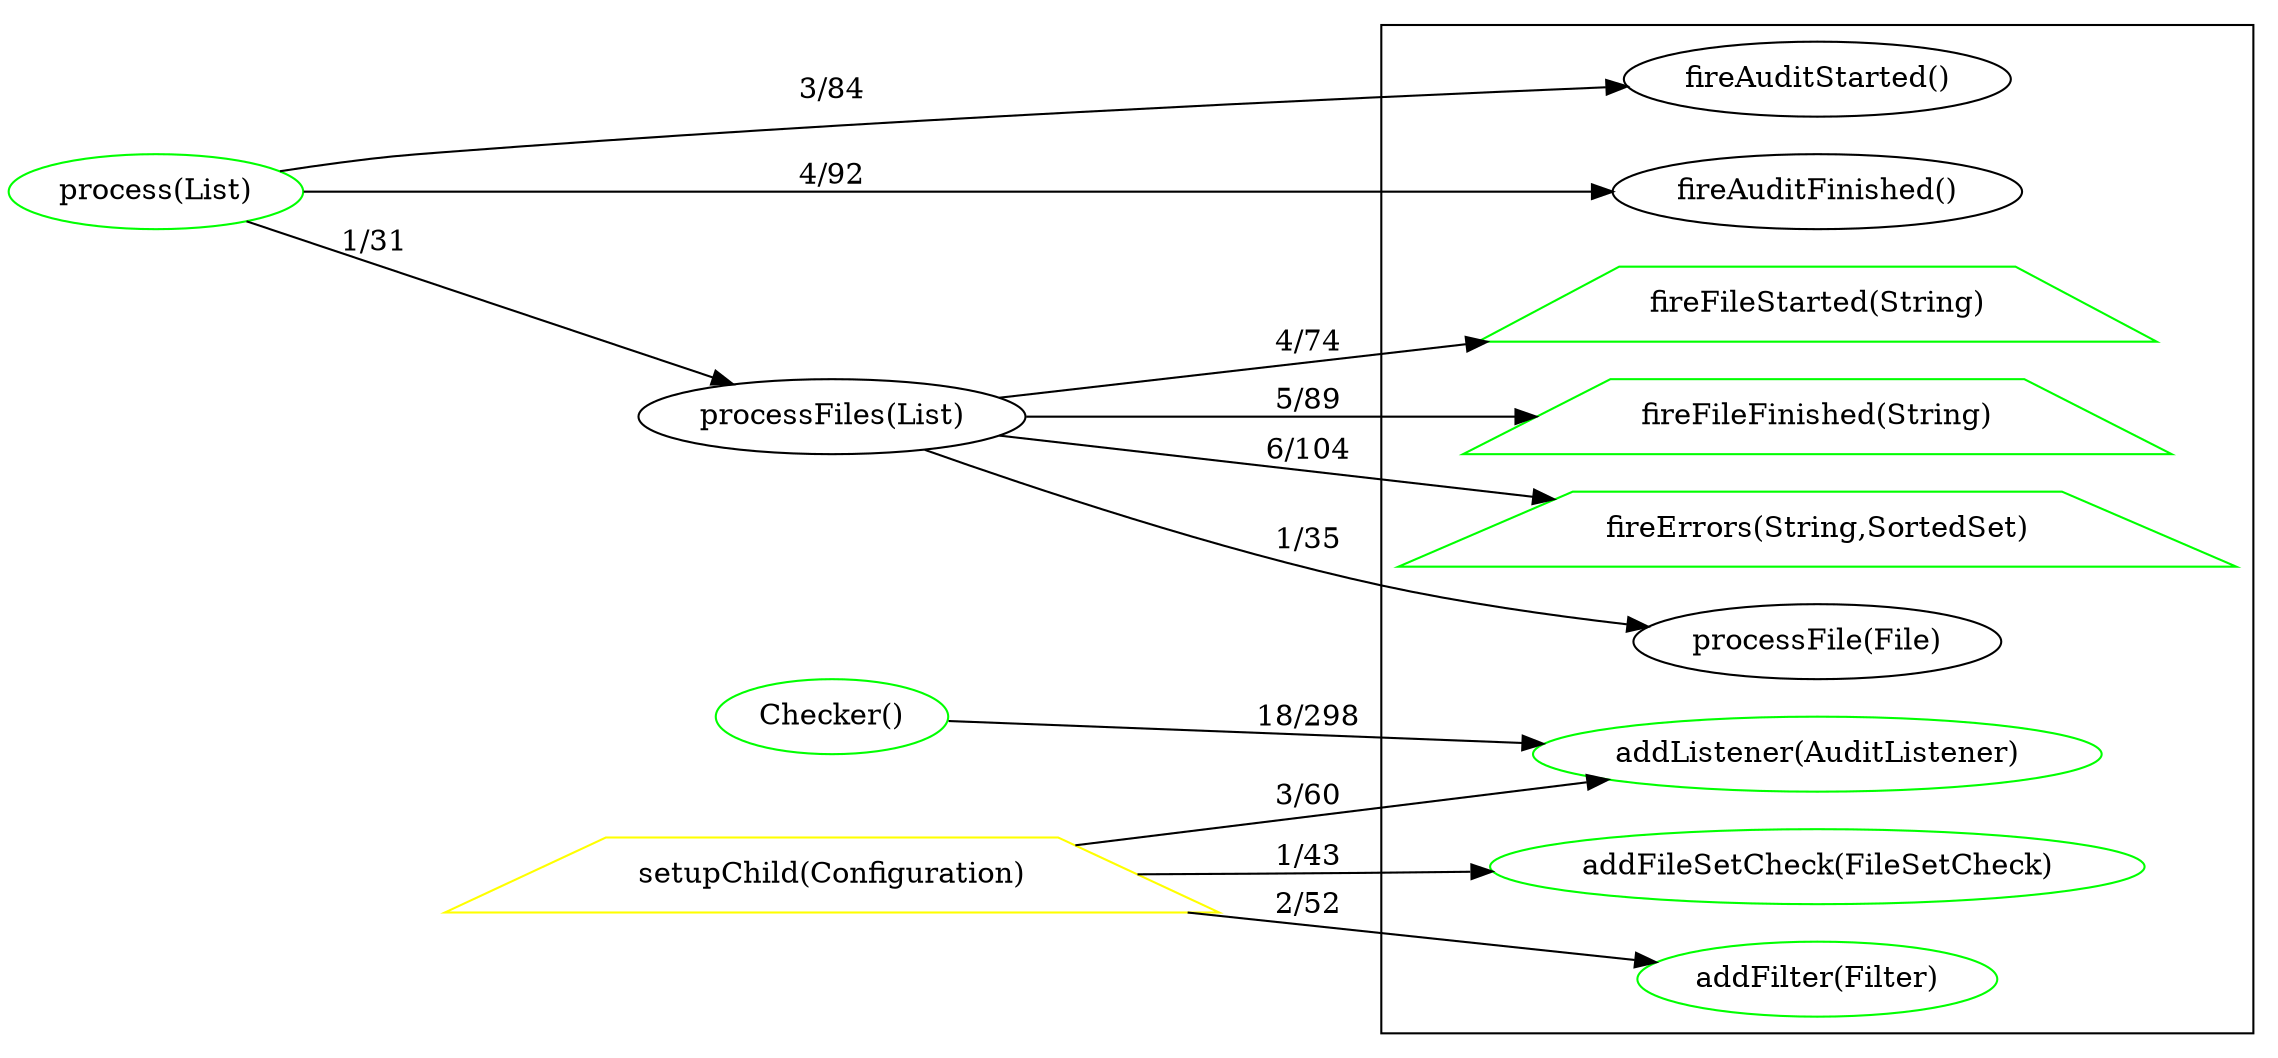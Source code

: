 digraph dependencies {
rankdir = "LR";
subgraph clustersimple {
"fireErrors(String,SortedSet)" [ color="#00ff00ff" shape="trapezium" ];
"fireAuditStarted()" [ color="#000000ff" ];
"addFileSetCheck(FileSetCheck)" [ color="#00ff00ff" ];
"processFile(File)" [ color="#000000ff" ];
"fireAuditFinished()" [ color="#000000ff" ];
"fireFileStarted(String)" [ color="#00ff00ff" shape="trapezium" ];
"addFilter(Filter)" [ color="#00ff00ff" ];
"fireFileFinished(String)" [ color="#00ff00ff" shape="trapezium" ];
"addListener(AuditListener)" [ color="#00ff00ff" ];
}
"process(List)" [ color="#00ff00ff" ];
"Checker()" [ color="#00ff00ff" ];
"setupChild(Configuration)" [ color="#ffff00ff" shape="trapezium" ];
"processFiles(List)" [ color="#000000ff" ];
"process(List)" -> "fireAuditStarted()" [ label="3/84" ];
"process(List)" -> "processFiles(List)" [ label="1/31" ];
"process(List)" -> "fireAuditFinished()" [ label="4/92" ];
"Checker()" -> "addListener(AuditListener)" [ label="18/298" ];
"setupChild(Configuration)" -> "addFileSetCheck(FileSetCheck)" [ label="1/43" ];
"setupChild(Configuration)" -> "addFilter(Filter)" [ label="2/52" ];
"setupChild(Configuration)" -> "addListener(AuditListener)" [ label="3/60" ];
"processFiles(List)" -> "fireFileStarted(String)" [ label="4/74" ];
"processFiles(List)" -> "processFile(File)" [ label="1/35" ];
"processFiles(List)" -> "fireErrors(String,SortedSet)" [ label="6/104" ];
"processFiles(List)" -> "fireFileFinished(String)" [ label="5/89" ];
/*
Legend
Node border color:
    a) GREEN - public
    b) YELLOW - protected
    c) BLACK - private
    d) BLUE - default
Node shape:
    if static - rectangle
    otherwise if override - trapezium
    otherwise if overloaded - triangle
    otherwise ellipse

*/
}